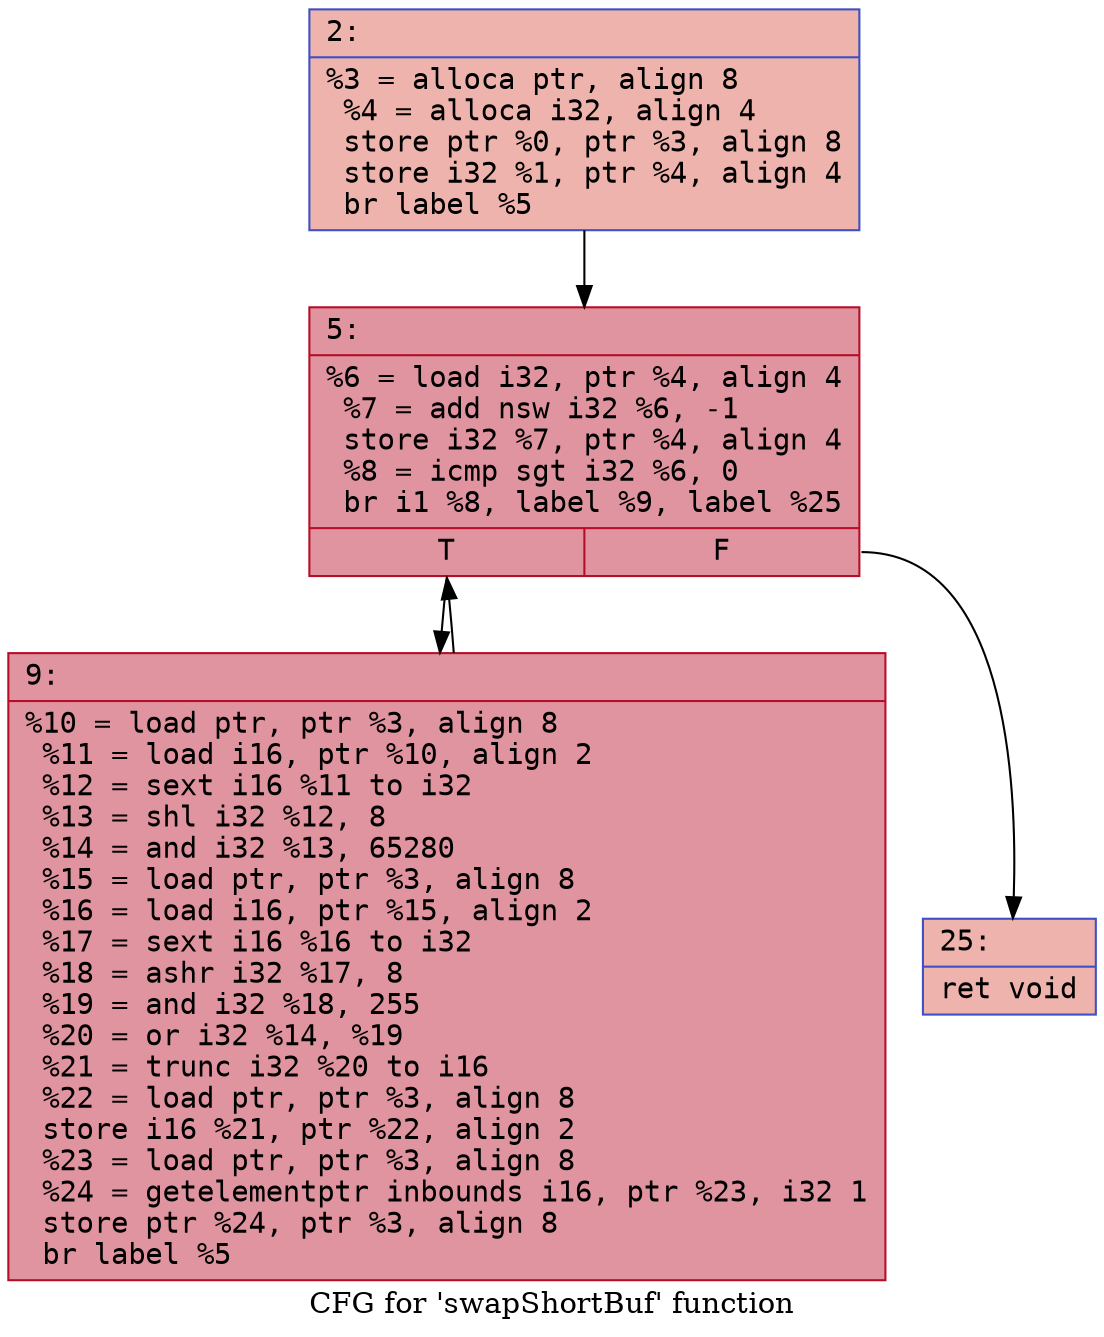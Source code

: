 digraph "CFG for 'swapShortBuf' function" {
	label="CFG for 'swapShortBuf' function";

	Node0x600000b7dfe0 [shape=record,color="#3d50c3ff", style=filled, fillcolor="#d6524470" fontname="Courier",label="{2:\l|  %3 = alloca ptr, align 8\l  %4 = alloca i32, align 4\l  store ptr %0, ptr %3, align 8\l  store i32 %1, ptr %4, align 4\l  br label %5\l}"];
	Node0x600000b7dfe0 -> Node0x600000b7e030[tooltip="2 -> 5\nProbability 100.00%" ];
	Node0x600000b7e030 [shape=record,color="#b70d28ff", style=filled, fillcolor="#b70d2870" fontname="Courier",label="{5:\l|  %6 = load i32, ptr %4, align 4\l  %7 = add nsw i32 %6, -1\l  store i32 %7, ptr %4, align 4\l  %8 = icmp sgt i32 %6, 0\l  br i1 %8, label %9, label %25\l|{<s0>T|<s1>F}}"];
	Node0x600000b7e030:s0 -> Node0x600000b7e080[tooltip="5 -> 9\nProbability 96.88%" ];
	Node0x600000b7e030:s1 -> Node0x600000b7e0d0[tooltip="5 -> 25\nProbability 3.12%" ];
	Node0x600000b7e080 [shape=record,color="#b70d28ff", style=filled, fillcolor="#b70d2870" fontname="Courier",label="{9:\l|  %10 = load ptr, ptr %3, align 8\l  %11 = load i16, ptr %10, align 2\l  %12 = sext i16 %11 to i32\l  %13 = shl i32 %12, 8\l  %14 = and i32 %13, 65280\l  %15 = load ptr, ptr %3, align 8\l  %16 = load i16, ptr %15, align 2\l  %17 = sext i16 %16 to i32\l  %18 = ashr i32 %17, 8\l  %19 = and i32 %18, 255\l  %20 = or i32 %14, %19\l  %21 = trunc i32 %20 to i16\l  %22 = load ptr, ptr %3, align 8\l  store i16 %21, ptr %22, align 2\l  %23 = load ptr, ptr %3, align 8\l  %24 = getelementptr inbounds i16, ptr %23, i32 1\l  store ptr %24, ptr %3, align 8\l  br label %5\l}"];
	Node0x600000b7e080 -> Node0x600000b7e030[tooltip="9 -> 5\nProbability 100.00%" ];
	Node0x600000b7e0d0 [shape=record,color="#3d50c3ff", style=filled, fillcolor="#d6524470" fontname="Courier",label="{25:\l|  ret void\l}"];
}
